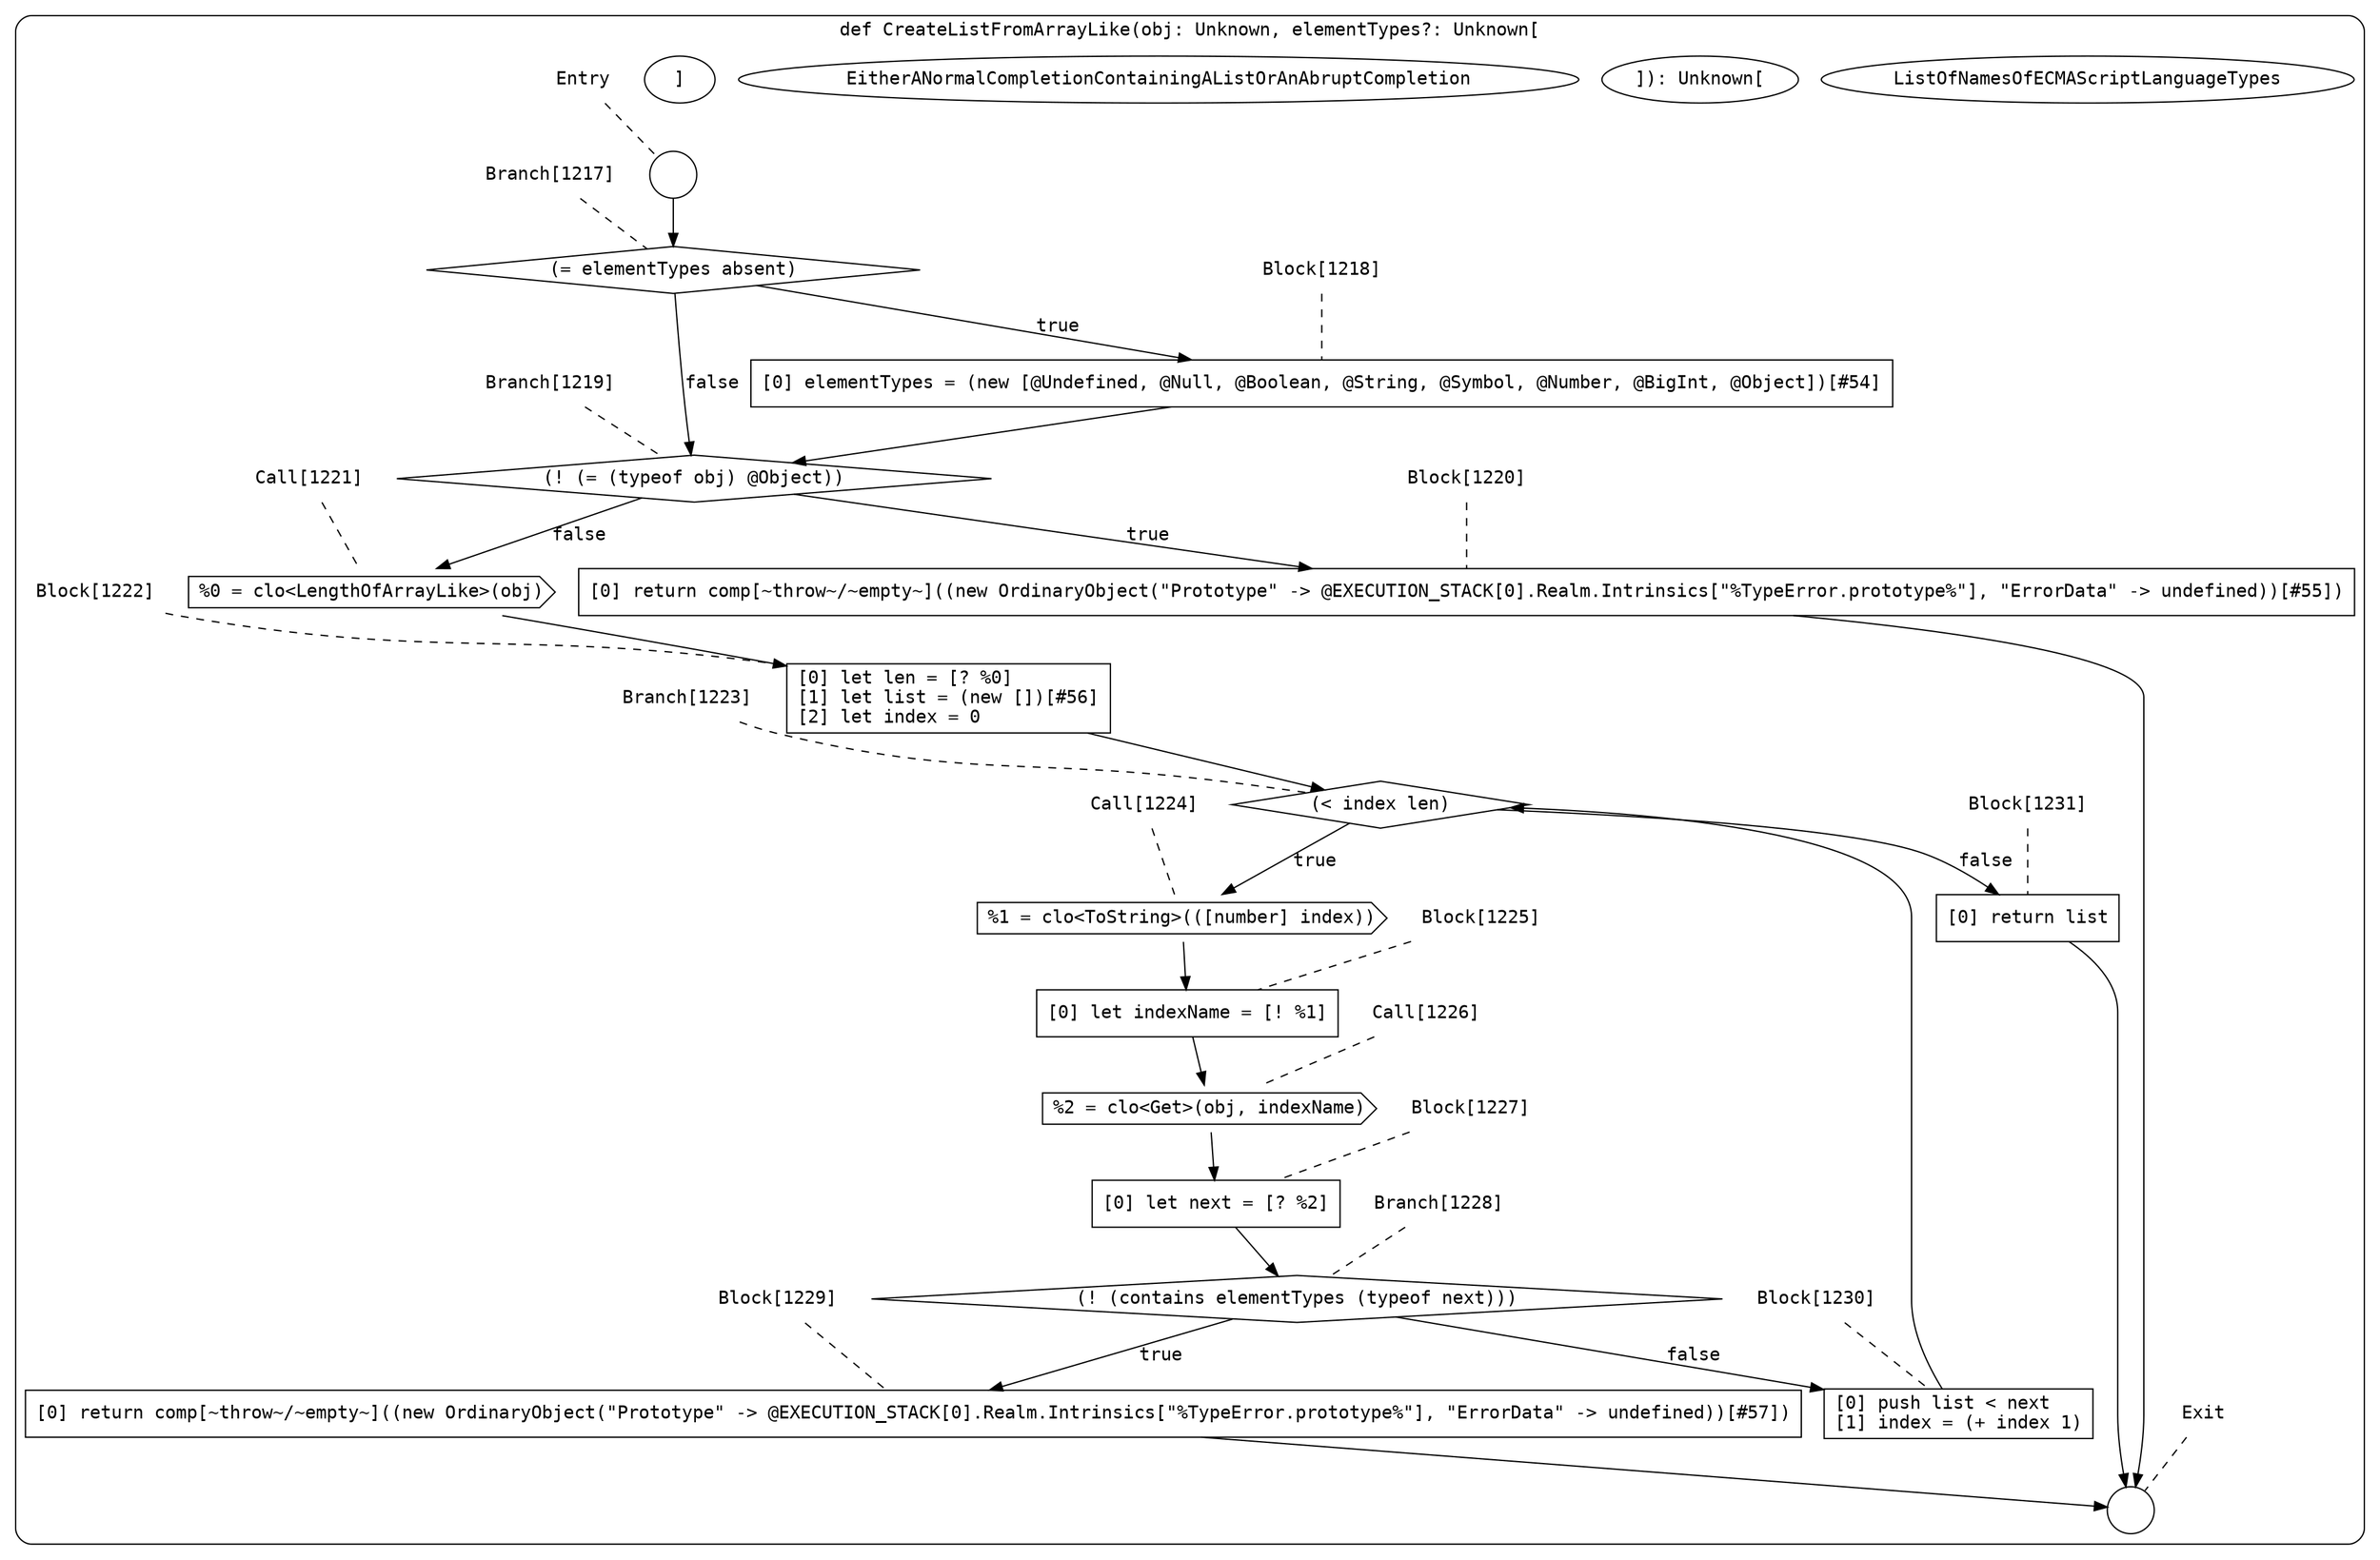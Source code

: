 digraph {
  graph [fontname = "Consolas"]
  node [fontname = "Consolas"]
  edge [fontname = "Consolas"]
  subgraph cluster148 {
    label = "def CreateListFromArrayLike(obj: Unknown, elementTypes?: Unknown["ListOfNamesOfECMAScriptLanguageTypes"]): Unknown["EitherANormalCompletionContainingAListOrAnAbruptCompletion"]"
    style = rounded
    cluster148_entry_name [shape=none, label=<<font color="black">Entry</font>>]
    cluster148_entry_name -> cluster148_entry [arrowhead=none, color="black", style=dashed]
    cluster148_entry [shape=circle label=" " color="black" fillcolor="white" style=filled]
    cluster148_entry -> node1217 [color="black"]
    cluster148_exit_name [shape=none, label=<<font color="black">Exit</font>>]
    cluster148_exit_name -> cluster148_exit [arrowhead=none, color="black", style=dashed]
    cluster148_exit [shape=circle label=" " color="black" fillcolor="white" style=filled]
    node1217_name [shape=none, label=<<font color="black">Branch[1217]</font>>]
    node1217_name -> node1217 [arrowhead=none, color="black", style=dashed]
    node1217 [shape=diamond, label=<<font color="black">(= elementTypes absent)</font>> color="black" fillcolor="white", style=filled]
    node1217 -> node1218 [label=<<font color="black">true</font>> color="black"]
    node1217 -> node1219 [label=<<font color="black">false</font>> color="black"]
    node1218_name [shape=none, label=<<font color="black">Block[1218]</font>>]
    node1218_name -> node1218 [arrowhead=none, color="black", style=dashed]
    node1218 [shape=box, label=<<font color="black">[0] elementTypes = (new [@Undefined, @Null, @Boolean, @String, @Symbol, @Number, @BigInt, @Object])[#54]<BR ALIGN="LEFT"/></font>> color="black" fillcolor="white", style=filled]
    node1218 -> node1219 [color="black"]
    node1219_name [shape=none, label=<<font color="black">Branch[1219]</font>>]
    node1219_name -> node1219 [arrowhead=none, color="black", style=dashed]
    node1219 [shape=diamond, label=<<font color="black">(! (= (typeof obj) @Object))</font>> color="black" fillcolor="white", style=filled]
    node1219 -> node1220 [label=<<font color="black">true</font>> color="black"]
    node1219 -> node1221 [label=<<font color="black">false</font>> color="black"]
    node1220_name [shape=none, label=<<font color="black">Block[1220]</font>>]
    node1220_name -> node1220 [arrowhead=none, color="black", style=dashed]
    node1220 [shape=box, label=<<font color="black">[0] return comp[~throw~/~empty~]((new OrdinaryObject(&quot;Prototype&quot; -&gt; @EXECUTION_STACK[0].Realm.Intrinsics[&quot;%TypeError.prototype%&quot;], &quot;ErrorData&quot; -&gt; undefined))[#55])<BR ALIGN="LEFT"/></font>> color="black" fillcolor="white", style=filled]
    node1220 -> cluster148_exit [color="black"]
    node1221_name [shape=none, label=<<font color="black">Call[1221]</font>>]
    node1221_name -> node1221 [arrowhead=none, color="black", style=dashed]
    node1221 [shape=cds, label=<<font color="black">%0 = clo&lt;LengthOfArrayLike&gt;(obj)</font>> color="black" fillcolor="white", style=filled]
    node1221 -> node1222 [color="black"]
    node1222_name [shape=none, label=<<font color="black">Block[1222]</font>>]
    node1222_name -> node1222 [arrowhead=none, color="black", style=dashed]
    node1222 [shape=box, label=<<font color="black">[0] let len = [? %0]<BR ALIGN="LEFT"/>[1] let list = (new [])[#56]<BR ALIGN="LEFT"/>[2] let index = 0<BR ALIGN="LEFT"/></font>> color="black" fillcolor="white", style=filled]
    node1222 -> node1223 [color="black"]
    node1223_name [shape=none, label=<<font color="black">Branch[1223]</font>>]
    node1223_name -> node1223 [arrowhead=none, color="black", style=dashed]
    node1223 [shape=diamond, label=<<font color="black">(&lt; index len)</font>> color="black" fillcolor="white", style=filled]
    node1223 -> node1224 [label=<<font color="black">true</font>> color="black"]
    node1223 -> node1231 [label=<<font color="black">false</font>> color="black"]
    node1224_name [shape=none, label=<<font color="black">Call[1224]</font>>]
    node1224_name -> node1224 [arrowhead=none, color="black", style=dashed]
    node1224 [shape=cds, label=<<font color="black">%1 = clo&lt;ToString&gt;(([number] index))</font>> color="black" fillcolor="white", style=filled]
    node1224 -> node1225 [color="black"]
    node1231_name [shape=none, label=<<font color="black">Block[1231]</font>>]
    node1231_name -> node1231 [arrowhead=none, color="black", style=dashed]
    node1231 [shape=box, label=<<font color="black">[0] return list<BR ALIGN="LEFT"/></font>> color="black" fillcolor="white", style=filled]
    node1231 -> cluster148_exit [color="black"]
    node1225_name [shape=none, label=<<font color="black">Block[1225]</font>>]
    node1225_name -> node1225 [arrowhead=none, color="black", style=dashed]
    node1225 [shape=box, label=<<font color="black">[0] let indexName = [! %1]<BR ALIGN="LEFT"/></font>> color="black" fillcolor="white", style=filled]
    node1225 -> node1226 [color="black"]
    node1226_name [shape=none, label=<<font color="black">Call[1226]</font>>]
    node1226_name -> node1226 [arrowhead=none, color="black", style=dashed]
    node1226 [shape=cds, label=<<font color="black">%2 = clo&lt;Get&gt;(obj, indexName)</font>> color="black" fillcolor="white", style=filled]
    node1226 -> node1227 [color="black"]
    node1227_name [shape=none, label=<<font color="black">Block[1227]</font>>]
    node1227_name -> node1227 [arrowhead=none, color="black", style=dashed]
    node1227 [shape=box, label=<<font color="black">[0] let next = [? %2]<BR ALIGN="LEFT"/></font>> color="black" fillcolor="white", style=filled]
    node1227 -> node1228 [color="black"]
    node1228_name [shape=none, label=<<font color="black">Branch[1228]</font>>]
    node1228_name -> node1228 [arrowhead=none, color="black", style=dashed]
    node1228 [shape=diamond, label=<<font color="black">(! (contains elementTypes (typeof next)))</font>> color="black" fillcolor="white", style=filled]
    node1228 -> node1229 [label=<<font color="black">true</font>> color="black"]
    node1228 -> node1230 [label=<<font color="black">false</font>> color="black"]
    node1229_name [shape=none, label=<<font color="black">Block[1229]</font>>]
    node1229_name -> node1229 [arrowhead=none, color="black", style=dashed]
    node1229 [shape=box, label=<<font color="black">[0] return comp[~throw~/~empty~]((new OrdinaryObject(&quot;Prototype&quot; -&gt; @EXECUTION_STACK[0].Realm.Intrinsics[&quot;%TypeError.prototype%&quot;], &quot;ErrorData&quot; -&gt; undefined))[#57])<BR ALIGN="LEFT"/></font>> color="black" fillcolor="white", style=filled]
    node1229 -> cluster148_exit [color="black"]
    node1230_name [shape=none, label=<<font color="black">Block[1230]</font>>]
    node1230_name -> node1230 [arrowhead=none, color="black", style=dashed]
    node1230 [shape=box, label=<<font color="black">[0] push list &lt; next<BR ALIGN="LEFT"/>[1] index = (+ index 1)<BR ALIGN="LEFT"/></font>> color="black" fillcolor="white", style=filled]
    node1230 -> node1223 [color="black"]
  }
}